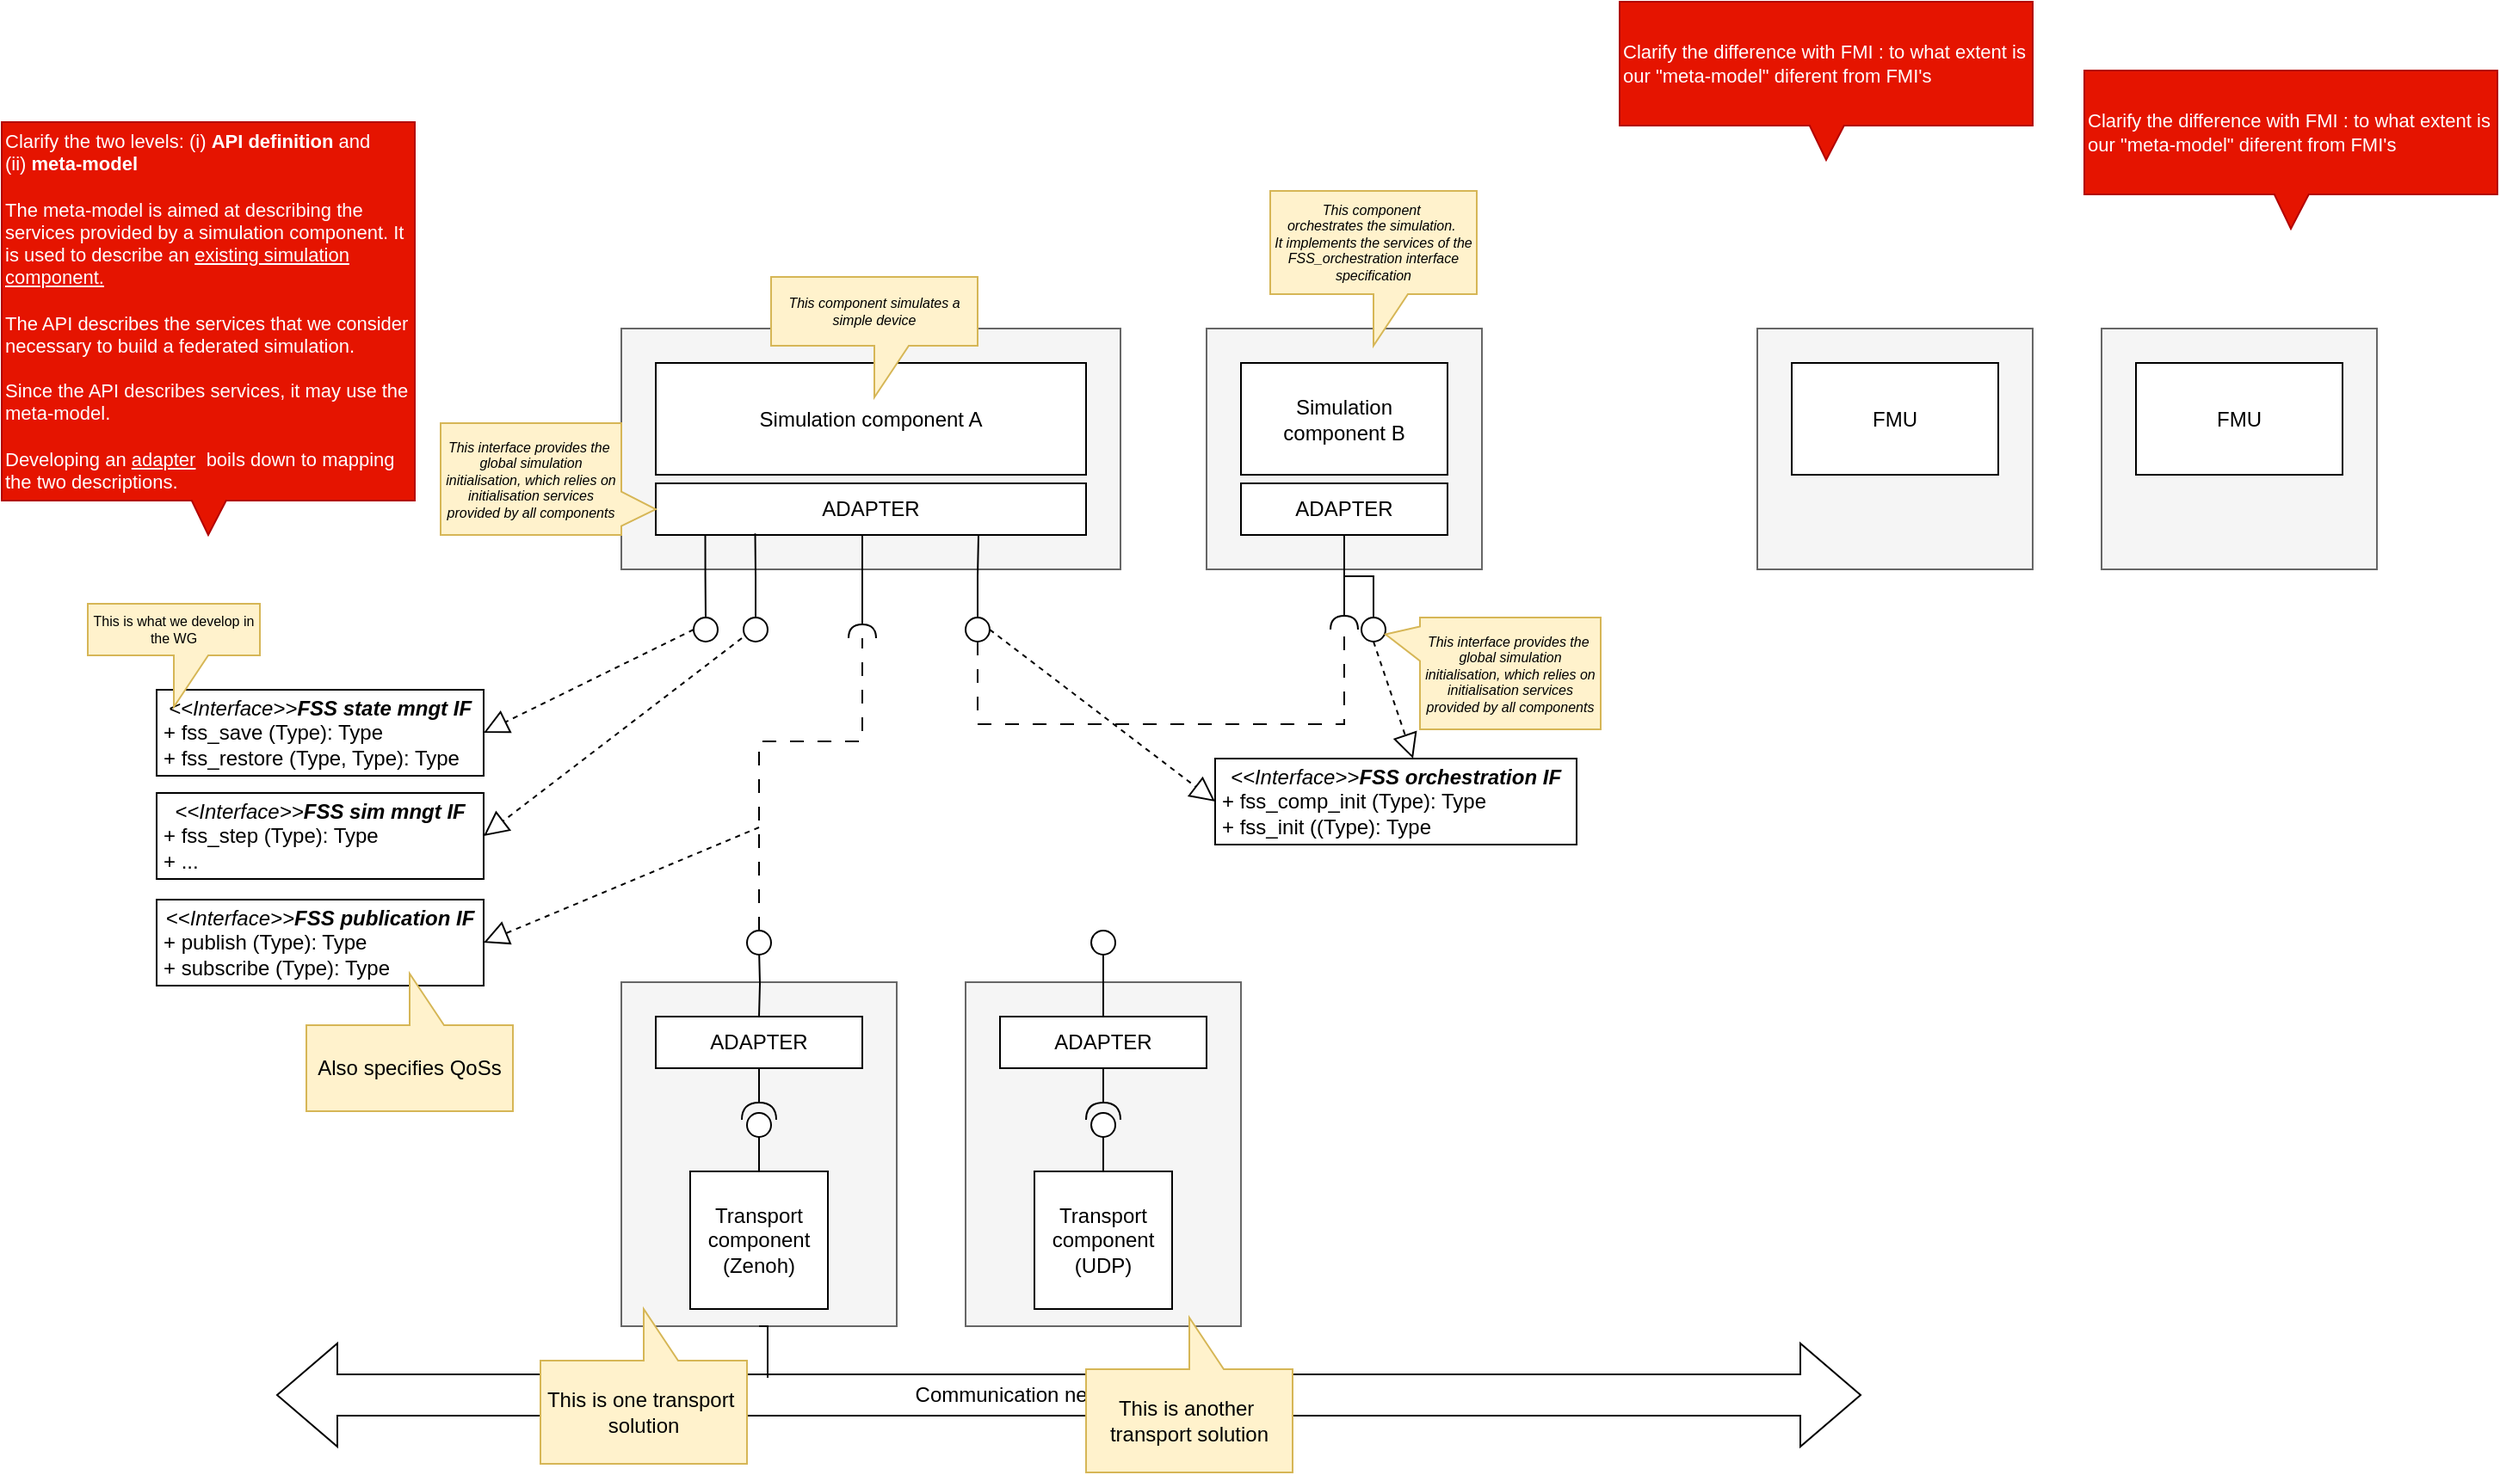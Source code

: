 <mxfile version="24.4.10" type="github">
  <diagram name="Page-1" id="a3lJTu-IXyHbUOSdx-mn">
    <mxGraphModel dx="983" dy="5266" grid="1" gridSize="10" guides="1" tooltips="1" connect="1" arrows="1" fold="1" page="1" pageScale="1" pageWidth="3300" pageHeight="4681" math="0" shadow="0">
      <root>
        <mxCell id="0" />
        <mxCell id="1" parent="0" />
        <mxCell id="bgHQJeM0eiA7G-xrBvEw-5" value="" style="rounded=0;whiteSpace=wrap;html=1;fillColor=#f5f5f5;fontColor=#333333;strokeColor=#666666;" vertex="1" parent="1">
          <mxGeometry x="1220" y="-60" width="160" height="140" as="geometry" />
        </mxCell>
        <mxCell id="bgHQJeM0eiA7G-xrBvEw-4" value="" style="rounded=0;whiteSpace=wrap;html=1;fillColor=#f5f5f5;fontColor=#333333;strokeColor=#666666;" vertex="1" parent="1">
          <mxGeometry x="1020" y="-60" width="160" height="140" as="geometry" />
        </mxCell>
        <mxCell id="cw1v78BgHGjvIyoxlNof-122" value="" style="shape=image;verticalLabelPosition=bottom;labelBackgroundColor=default;verticalAlign=top;aspect=fixed;imageAspect=0;image=https://static.vecteezy.com/system/resources/thumbnails/002/293/499/small/exclamation-mark-symbol-red-warning-dangerous-icon-on-white-background-free-vector.jpg;" parent="1" vertex="1">
          <mxGeometry x="220" y="-210" width="60" height="60" as="geometry" />
        </mxCell>
        <mxCell id="cw1v78BgHGjvIyoxlNof-67" value="" style="rounded=0;whiteSpace=wrap;html=1;fillColor=#f5f5f5;fontColor=#333333;strokeColor=#666666;" parent="1" vertex="1">
          <mxGeometry x="700" y="-60" width="160" height="140" as="geometry" />
        </mxCell>
        <mxCell id="cw1v78BgHGjvIyoxlNof-42" value="" style="rounded=0;whiteSpace=wrap;html=1;fillColor=#f5f5f5;fontColor=#333333;strokeColor=#666666;" parent="1" vertex="1">
          <mxGeometry x="360" y="-60" width="290" height="140" as="geometry" />
        </mxCell>
        <mxCell id="cw1v78BgHGjvIyoxlNof-12" value="Communication network transport" style="html=1;shadow=0;dashed=0;align=center;verticalAlign=middle;shape=mxgraph.arrows2.twoWayArrow;dy=0.6;dx=35;" parent="1" vertex="1">
          <mxGeometry x="160" y="530" width="920" height="60" as="geometry" />
        </mxCell>
        <mxCell id="cw1v78BgHGjvIyoxlNof-16" value="" style="endArrow=block;dashed=1;endFill=0;endSize=12;html=1;rounded=0;entryX=1;entryY=0.5;entryDx=0;entryDy=0;" parent="1" target="cw1v78BgHGjvIyoxlNof-92" edge="1">
          <mxGeometry width="160" relative="1" as="geometry">
            <mxPoint x="440" y="230" as="sourcePoint" />
            <mxPoint x="630" y="305" as="targetPoint" />
          </mxGeometry>
        </mxCell>
        <mxCell id="cw1v78BgHGjvIyoxlNof-17" value="" style="endArrow=block;dashed=1;endFill=0;endSize=12;html=1;rounded=0;entryX=1;entryY=0.5;entryDx=0;entryDy=0;exitX=0;exitY=0.5;exitDx=0;exitDy=0;" parent="1" source="cw1v78BgHGjvIyoxlNof-78" target="cw1v78BgHGjvIyoxlNof-43" edge="1">
          <mxGeometry width="160" relative="1" as="geometry">
            <mxPoint x="390" y="115" as="sourcePoint" />
            <mxPoint x="270" y="42.5" as="targetPoint" />
          </mxGeometry>
        </mxCell>
        <mxCell id="cw1v78BgHGjvIyoxlNof-79" style="edgeStyle=orthogonalEdgeStyle;rounded=0;orthogonalLoop=1;jettySize=auto;html=1;exitX=0.115;exitY=0.971;exitDx=0;exitDy=0;entryX=0.5;entryY=0;entryDx=0;entryDy=0;endArrow=none;endFill=0;exitPerimeter=0;" parent="1" source="cw1v78BgHGjvIyoxlNof-29" target="cw1v78BgHGjvIyoxlNof-78" edge="1">
          <mxGeometry relative="1" as="geometry" />
        </mxCell>
        <mxCell id="cw1v78BgHGjvIyoxlNof-29" value="ADAPTER" style="rounded=0;whiteSpace=wrap;html=1;" parent="1" vertex="1">
          <mxGeometry x="380" y="30" width="250" height="30" as="geometry" />
        </mxCell>
        <mxCell id="cw1v78BgHGjvIyoxlNof-37" value="" style="ellipse;whiteSpace=wrap;html=1;align=center;aspect=fixed;fillColor=none;strokeColor=none;resizable=0;perimeter=centerPerimeter;rotatable=0;allowArrows=0;points=[];outlineConnect=1;" parent="1" vertex="1">
          <mxGeometry x="590" y="30" width="10" height="10" as="geometry" />
        </mxCell>
        <mxCell id="cw1v78BgHGjvIyoxlNof-43" value="&lt;p style=&quot;margin:0px;margin-top:4px;text-align:center;&quot;&gt;&lt;i&gt;&amp;lt;&amp;lt;Interface&amp;gt;&amp;gt;&lt;b&gt;FSS state mngt IF&lt;/b&gt;&lt;/i&gt;&lt;br&gt;&lt;/p&gt;&lt;p style=&quot;margin:0px;margin-left:4px;&quot;&gt;&lt;/p&gt;&lt;p style=&quot;margin:0px;margin-left:4px;&quot;&gt;+ fss_save (Type): Type&lt;br&gt;+ fss_restore (Type, Type): Type&lt;/p&gt;" style="verticalAlign=top;align=left;overflow=fill;html=1;whiteSpace=wrap;" parent="1" vertex="1">
          <mxGeometry x="90" y="150" width="190" height="50" as="geometry" />
        </mxCell>
        <mxCell id="cw1v78BgHGjvIyoxlNof-45" value="" style="rounded=0;whiteSpace=wrap;html=1;fillColor=#f5f5f5;fontColor=#333333;strokeColor=#666666;" parent="1" vertex="1">
          <mxGeometry x="360" y="320" width="160" height="200" as="geometry" />
        </mxCell>
        <mxCell id="cw1v78BgHGjvIyoxlNof-46" value="&lt;div&gt;Transport&lt;/div&gt;&lt;div&gt;component&lt;/div&gt;&lt;div&gt;(Zenoh)&lt;/div&gt;" style="whiteSpace=wrap;html=1;aspect=fixed;" parent="1" vertex="1">
          <mxGeometry x="400" y="430" width="80" height="80" as="geometry" />
        </mxCell>
        <mxCell id="cw1v78BgHGjvIyoxlNof-62" style="edgeStyle=orthogonalEdgeStyle;rounded=0;orthogonalLoop=1;jettySize=auto;html=1;entryX=0.5;entryY=0;entryDx=0;entryDy=0;endArrow=none;endFill=0;" parent="1" target="cw1v78BgHGjvIyoxlNof-50" edge="1">
          <mxGeometry relative="1" as="geometry">
            <mxPoint x="440" y="300" as="sourcePoint" />
          </mxGeometry>
        </mxCell>
        <mxCell id="cw1v78BgHGjvIyoxlNof-50" value="ADAPTER" style="rounded=0;whiteSpace=wrap;html=1;" parent="1" vertex="1">
          <mxGeometry x="380" y="340" width="120" height="30" as="geometry" />
        </mxCell>
        <mxCell id="cw1v78BgHGjvIyoxlNof-53" value="" style="ellipse;whiteSpace=wrap;html=1;align=center;aspect=fixed;fillColor=none;strokeColor=none;resizable=0;perimeter=centerPerimeter;rotatable=0;allowArrows=0;points=[];outlineConnect=1;" parent="1" vertex="1">
          <mxGeometry x="590" y="470" width="10" height="10" as="geometry" />
        </mxCell>
        <mxCell id="cw1v78BgHGjvIyoxlNof-60" value="" style="group;rotation=270;" parent="1" vertex="1" connectable="0">
          <mxGeometry x="430" y="370" width="20" height="60" as="geometry" />
        </mxCell>
        <mxCell id="cw1v78BgHGjvIyoxlNof-57" value="" style="shape=providedRequiredInterface;html=1;verticalLabelPosition=bottom;sketch=0;rotation=-90;" parent="cw1v78BgHGjvIyoxlNof-60" vertex="1">
          <mxGeometry y="20" width="20" height="20" as="geometry" />
        </mxCell>
        <mxCell id="cw1v78BgHGjvIyoxlNof-58" style="edgeStyle=orthogonalEdgeStyle;rounded=0;orthogonalLoop=1;jettySize=auto;html=1;exitX=0.75;exitY=1;exitDx=0;exitDy=0;entryX=0;entryY=0.5;entryDx=0;entryDy=0;entryPerimeter=0;endArrow=none;endFill=0;" parent="cw1v78BgHGjvIyoxlNof-60" target="cw1v78BgHGjvIyoxlNof-57" edge="1">
          <mxGeometry relative="1" as="geometry">
            <mxPoint x="10" y="60" as="sourcePoint" />
          </mxGeometry>
        </mxCell>
        <mxCell id="cw1v78BgHGjvIyoxlNof-59" style="edgeStyle=orthogonalEdgeStyle;rounded=0;orthogonalLoop=1;jettySize=auto;html=1;exitX=0.75;exitY=0;exitDx=0;exitDy=0;entryX=1;entryY=0.5;entryDx=0;entryDy=0;entryPerimeter=0;endArrow=none;endFill=0;" parent="cw1v78BgHGjvIyoxlNof-60" target="cw1v78BgHGjvIyoxlNof-57" edge="1">
          <mxGeometry relative="1" as="geometry">
            <mxPoint x="10" as="sourcePoint" />
          </mxGeometry>
        </mxCell>
        <mxCell id="cw1v78BgHGjvIyoxlNof-63" value="&lt;p style=&quot;margin:0px;margin-top:4px;text-align:center;&quot;&gt;&lt;i&gt;&amp;lt;&amp;lt;Interface&amp;gt;&amp;gt;&lt;b&gt;FSS sim mngt IF&lt;/b&gt;&lt;/i&gt;&lt;br&gt;&lt;/p&gt;&lt;p style=&quot;margin:0px;margin-left:4px;&quot;&gt;&lt;/p&gt;&lt;p style=&quot;margin:0px;margin-left:4px;&quot;&gt;+ fss_step (Type): Type&lt;br&gt;&lt;/p&gt;&lt;p style=&quot;margin:0px;margin-left:4px;&quot;&gt;+ ...&lt;/p&gt;" style="verticalAlign=top;align=left;overflow=fill;html=1;whiteSpace=wrap;" parent="1" vertex="1">
          <mxGeometry x="90" y="210" width="190" height="50" as="geometry" />
        </mxCell>
        <mxCell id="cw1v78BgHGjvIyoxlNof-64" value="" style="endArrow=block;dashed=1;endFill=0;endSize=12;html=1;rounded=0;entryX=1;entryY=0.5;entryDx=0;entryDy=0;" parent="1" target="cw1v78BgHGjvIyoxlNof-63" edge="1">
          <mxGeometry width="160" relative="1" as="geometry">
            <mxPoint x="430" y="120" as="sourcePoint" />
            <mxPoint x="290" y="125" as="targetPoint" />
          </mxGeometry>
        </mxCell>
        <mxCell id="cw1v78BgHGjvIyoxlNof-66" value="This component&amp;nbsp;&lt;div style=&quot;font-size: 8px;&quot;&gt;orchestrates the simulation.&amp;nbsp;&lt;/div&gt;&lt;div style=&quot;font-size: 8px;&quot;&gt;It implements the services of the FSS_orchestration interface specification&lt;/div&gt;" style="shape=callout;whiteSpace=wrap;html=1;perimeter=calloutPerimeter;fillColor=#fff2cc;strokeColor=#d6b656;fontSize=8;fontStyle=2" parent="1" vertex="1">
          <mxGeometry x="737" y="-140" width="120" height="90" as="geometry" />
        </mxCell>
        <mxCell id="cw1v78BgHGjvIyoxlNof-69" value="ADAPTER" style="rounded=0;whiteSpace=wrap;html=1;" parent="1" vertex="1">
          <mxGeometry x="720" y="30" width="120" height="30" as="geometry" />
        </mxCell>
        <mxCell id="cw1v78BgHGjvIyoxlNof-70" value="" style="rounded=0;orthogonalLoop=1;jettySize=auto;html=1;endArrow=halfCircle;endFill=0;endSize=6;strokeWidth=1;sketch=0;fontSize=12;curved=1;exitX=0.5;exitY=1;exitDx=0;exitDy=0;" parent="1" source="cw1v78BgHGjvIyoxlNof-69" edge="1">
          <mxGeometry relative="1" as="geometry">
            <mxPoint x="955" y="30.476" as="sourcePoint" />
            <mxPoint x="780" y="115" as="targetPoint" />
          </mxGeometry>
        </mxCell>
        <mxCell id="cw1v78BgHGjvIyoxlNof-76" value="&lt;p style=&quot;margin:0px;margin-top:4px;text-align:center;&quot;&gt;&lt;i&gt;&amp;lt;&amp;lt;Interface&amp;gt;&amp;gt;&lt;b&gt;FSS orchestration IF&lt;/b&gt;&lt;/i&gt;&lt;br&gt;&lt;/p&gt;&lt;p style=&quot;margin:0px;margin-left:4px;&quot;&gt;&lt;/p&gt;&lt;p style=&quot;margin:0px;margin-left:4px;&quot;&gt;+ fss_comp_init (Type): Type&lt;br&gt;+ fss_init (&lt;span style=&quot;background-color: initial;&quot;&gt;(Type): Type&lt;/span&gt;&lt;/p&gt;" style="verticalAlign=top;align=left;overflow=fill;html=1;whiteSpace=wrap;" parent="1" vertex="1">
          <mxGeometry x="705" y="190" width="210" height="50" as="geometry" />
        </mxCell>
        <mxCell id="cw1v78BgHGjvIyoxlNof-78" value="" style="ellipse;whiteSpace=wrap;html=1;aspect=fixed;" parent="1" vertex="1">
          <mxGeometry x="402" y="108" width="14" height="14" as="geometry" />
        </mxCell>
        <mxCell id="cw1v78BgHGjvIyoxlNof-82" style="edgeStyle=orthogonalEdgeStyle;rounded=0;orthogonalLoop=1;jettySize=auto;html=1;dashed=1;dashPattern=8 8;endArrow=none;endFill=0;exitX=0.5;exitY=1;exitDx=0;exitDy=0;" parent="1" source="cw1v78BgHGjvIyoxlNof-83" edge="1">
          <mxGeometry relative="1" as="geometry">
            <mxPoint x="780.0" y="115.0" as="targetPoint" />
            <Array as="points">
              <mxPoint x="567" y="170" />
              <mxPoint x="780" y="170" />
            </Array>
          </mxGeometry>
        </mxCell>
        <mxCell id="cw1v78BgHGjvIyoxlNof-80" value="" style="ellipse;whiteSpace=wrap;html=1;aspect=fixed;" parent="1" vertex="1">
          <mxGeometry x="431" y="108" width="14" height="14" as="geometry" />
        </mxCell>
        <mxCell id="cw1v78BgHGjvIyoxlNof-81" style="edgeStyle=orthogonalEdgeStyle;rounded=0;orthogonalLoop=1;jettySize=auto;html=1;entryX=0.231;entryY=0.971;entryDx=0;entryDy=0;endArrow=none;endFill=0;entryPerimeter=0;" parent="1" source="cw1v78BgHGjvIyoxlNof-80" target="cw1v78BgHGjvIyoxlNof-29" edge="1">
          <mxGeometry relative="1" as="geometry" />
        </mxCell>
        <mxCell id="cw1v78BgHGjvIyoxlNof-83" value="" style="ellipse;whiteSpace=wrap;html=1;aspect=fixed;" parent="1" vertex="1">
          <mxGeometry x="560" y="108" width="14" height="14" as="geometry" />
        </mxCell>
        <mxCell id="cw1v78BgHGjvIyoxlNof-84" style="edgeStyle=orthogonalEdgeStyle;rounded=0;orthogonalLoop=1;jettySize=auto;html=1;entryX=0.75;entryY=1;entryDx=0;entryDy=0;endArrow=none;endFill=0;" parent="1" source="cw1v78BgHGjvIyoxlNof-83" target="cw1v78BgHGjvIyoxlNof-29" edge="1">
          <mxGeometry relative="1" as="geometry">
            <mxPoint x="470" y="60" as="targetPoint" />
          </mxGeometry>
        </mxCell>
        <mxCell id="cw1v78BgHGjvIyoxlNof-85" value="" style="endArrow=block;dashed=1;endFill=0;endSize=12;html=1;rounded=0;entryX=0;entryY=0.5;entryDx=0;entryDy=0;exitX=1;exitY=0.5;exitDx=0;exitDy=0;" parent="1" source="cw1v78BgHGjvIyoxlNof-83" target="cw1v78BgHGjvIyoxlNof-76" edge="1">
          <mxGeometry width="160" relative="1" as="geometry">
            <mxPoint x="537" y="130" as="sourcePoint" />
            <mxPoint x="387" y="185" as="targetPoint" />
          </mxGeometry>
        </mxCell>
        <mxCell id="cw1v78BgHGjvIyoxlNof-91" value="" style="ellipse;whiteSpace=wrap;html=1;aspect=fixed;" parent="1" vertex="1">
          <mxGeometry x="433" y="290" width="14" height="14" as="geometry" />
        </mxCell>
        <mxCell id="cw1v78BgHGjvIyoxlNof-92" value="&lt;p style=&quot;margin:0px;margin-top:4px;text-align:center;&quot;&gt;&lt;i&gt;&amp;lt;&amp;lt;Interface&amp;gt;&amp;gt;&lt;b&gt;FSS publication IF&lt;/b&gt;&lt;/i&gt;&lt;br&gt;&lt;/p&gt;&lt;p style=&quot;margin:0px;margin-left:4px;&quot;&gt;&lt;/p&gt;&lt;p style=&quot;margin:0px;margin-left:4px;&quot;&gt;+ publish (Type): Type&lt;br&gt;&lt;/p&gt;&lt;p style=&quot;margin:0px;margin-left:4px;&quot;&gt;+ subscribe&amp;nbsp;&lt;span style=&quot;background-color: initial;&quot;&gt;(Type): Type&lt;/span&gt;&lt;/p&gt;" style="verticalAlign=top;align=left;overflow=fill;html=1;whiteSpace=wrap;" parent="1" vertex="1">
          <mxGeometry x="90" y="272" width="190" height="50" as="geometry" />
        </mxCell>
        <mxCell id="cw1v78BgHGjvIyoxlNof-94" value="Simulation component A" style="rounded=0;whiteSpace=wrap;html=1;" parent="1" vertex="1">
          <mxGeometry x="380" y="-40" width="250" height="65" as="geometry" />
        </mxCell>
        <mxCell id="cw1v78BgHGjvIyoxlNof-96" value="Simulation component B" style="rounded=0;whiteSpace=wrap;html=1;" parent="1" vertex="1">
          <mxGeometry x="720" y="-40" width="120" height="65" as="geometry" />
        </mxCell>
        <mxCell id="cw1v78BgHGjvIyoxlNof-97" value="" style="rounded=0;orthogonalLoop=1;jettySize=auto;html=1;endArrow=halfCircle;endFill=0;endSize=6;strokeWidth=1;sketch=0;fontSize=12;curved=1;" parent="1" edge="1">
          <mxGeometry relative="1" as="geometry">
            <mxPoint x="500" y="60" as="sourcePoint" />
            <mxPoint x="500" y="120" as="targetPoint" />
          </mxGeometry>
        </mxCell>
        <mxCell id="cw1v78BgHGjvIyoxlNof-98" style="edgeStyle=orthogonalEdgeStyle;rounded=0;orthogonalLoop=1;jettySize=auto;html=1;dashed=1;dashPattern=8 8;endArrow=none;endFill=0;exitX=0.5;exitY=0;exitDx=0;exitDy=0;" parent="1" source="cw1v78BgHGjvIyoxlNof-91" edge="1">
          <mxGeometry relative="1" as="geometry">
            <mxPoint x="500" y="120" as="targetPoint" />
            <mxPoint x="577" y="132" as="sourcePoint" />
            <Array as="points">
              <mxPoint x="440" y="180" />
              <mxPoint x="500" y="180" />
            </Array>
          </mxGeometry>
        </mxCell>
        <mxCell id="cw1v78BgHGjvIyoxlNof-99" value="Also specifies QoSs" style="shape=callout;whiteSpace=wrap;html=1;perimeter=calloutPerimeter;fillColor=#fff2cc;strokeColor=#d6b656;flipV=1;" parent="1" vertex="1">
          <mxGeometry x="177" y="315" width="120" height="80" as="geometry" />
        </mxCell>
        <mxCell id="cw1v78BgHGjvIyoxlNof-101" style="edgeStyle=orthogonalEdgeStyle;rounded=0;orthogonalLoop=1;jettySize=auto;html=1;exitX=0.5;exitY=1;exitDx=0;exitDy=0;endArrow=none;endFill=0;" parent="1" source="cw1v78BgHGjvIyoxlNof-45" edge="1">
          <mxGeometry relative="1" as="geometry">
            <mxPoint x="445" y="550" as="targetPoint" />
          </mxGeometry>
        </mxCell>
        <mxCell id="cw1v78BgHGjvIyoxlNof-103" value="" style="rounded=0;whiteSpace=wrap;html=1;fillColor=#f5f5f5;fontColor=#333333;strokeColor=#666666;" parent="1" vertex="1">
          <mxGeometry x="560" y="320" width="160" height="200" as="geometry" />
        </mxCell>
        <mxCell id="cw1v78BgHGjvIyoxlNof-104" value="&lt;div&gt;Transport&lt;/div&gt;&lt;div&gt;component&lt;/div&gt;&lt;div&gt;(UDP)&lt;/div&gt;" style="whiteSpace=wrap;html=1;aspect=fixed;" parent="1" vertex="1">
          <mxGeometry x="600" y="430" width="80" height="80" as="geometry" />
        </mxCell>
        <mxCell id="cw1v78BgHGjvIyoxlNof-115" style="edgeStyle=orthogonalEdgeStyle;rounded=0;orthogonalLoop=1;jettySize=auto;html=1;exitX=0.5;exitY=0;exitDx=0;exitDy=0;endArrow=none;endFill=0;" parent="1" source="cw1v78BgHGjvIyoxlNof-105" target="cw1v78BgHGjvIyoxlNof-114" edge="1">
          <mxGeometry relative="1" as="geometry" />
        </mxCell>
        <mxCell id="cw1v78BgHGjvIyoxlNof-105" value="ADAPTER" style="rounded=0;whiteSpace=wrap;html=1;" parent="1" vertex="1">
          <mxGeometry x="580" y="340" width="120" height="30" as="geometry" />
        </mxCell>
        <mxCell id="cw1v78BgHGjvIyoxlNof-106" value="" style="group;rotation=270;" parent="1" vertex="1" connectable="0">
          <mxGeometry x="630" y="370" width="20" height="60" as="geometry" />
        </mxCell>
        <mxCell id="cw1v78BgHGjvIyoxlNof-107" value="" style="shape=providedRequiredInterface;html=1;verticalLabelPosition=bottom;sketch=0;rotation=-90;" parent="cw1v78BgHGjvIyoxlNof-106" vertex="1">
          <mxGeometry y="20" width="20" height="20" as="geometry" />
        </mxCell>
        <mxCell id="cw1v78BgHGjvIyoxlNof-108" style="edgeStyle=orthogonalEdgeStyle;rounded=0;orthogonalLoop=1;jettySize=auto;html=1;exitX=0.75;exitY=1;exitDx=0;exitDy=0;entryX=0;entryY=0.5;entryDx=0;entryDy=0;entryPerimeter=0;endArrow=none;endFill=0;" parent="cw1v78BgHGjvIyoxlNof-106" target="cw1v78BgHGjvIyoxlNof-107" edge="1">
          <mxGeometry relative="1" as="geometry">
            <mxPoint x="10" y="60" as="sourcePoint" />
          </mxGeometry>
        </mxCell>
        <mxCell id="cw1v78BgHGjvIyoxlNof-109" style="edgeStyle=orthogonalEdgeStyle;rounded=0;orthogonalLoop=1;jettySize=auto;html=1;exitX=0.75;exitY=0;exitDx=0;exitDy=0;entryX=1;entryY=0.5;entryDx=0;entryDy=0;entryPerimeter=0;endArrow=none;endFill=0;" parent="cw1v78BgHGjvIyoxlNof-106" target="cw1v78BgHGjvIyoxlNof-107" edge="1">
          <mxGeometry relative="1" as="geometry">
            <mxPoint x="10" as="sourcePoint" />
          </mxGeometry>
        </mxCell>
        <mxCell id="cw1v78BgHGjvIyoxlNof-110" value="This is one transport&amp;nbsp;&lt;br&gt;solution" style="shape=callout;whiteSpace=wrap;html=1;perimeter=calloutPerimeter;fillColor=#fff2cc;strokeColor=#d6b656;flipV=1;" parent="1" vertex="1">
          <mxGeometry x="313" y="510" width="120" height="90" as="geometry" />
        </mxCell>
        <mxCell id="cw1v78BgHGjvIyoxlNof-111" value="This is another&amp;nbsp;&lt;br&gt;transport solution" style="shape=callout;whiteSpace=wrap;html=1;perimeter=calloutPerimeter;fillColor=#fff2cc;strokeColor=#d6b656;flipV=1;" parent="1" vertex="1">
          <mxGeometry x="630" y="515" width="120" height="90" as="geometry" />
        </mxCell>
        <mxCell id="cw1v78BgHGjvIyoxlNof-114" value="" style="ellipse;whiteSpace=wrap;html=1;aspect=fixed;" parent="1" vertex="1">
          <mxGeometry x="633" y="290" width="14" height="14" as="geometry" />
        </mxCell>
        <mxCell id="cw1v78BgHGjvIyoxlNof-117" style="edgeStyle=orthogonalEdgeStyle;rounded=0;orthogonalLoop=1;jettySize=auto;html=1;entryX=0.5;entryY=1;entryDx=0;entryDy=0;endArrow=none;endFill=0;" parent="1" source="cw1v78BgHGjvIyoxlNof-116" target="cw1v78BgHGjvIyoxlNof-69" edge="1">
          <mxGeometry relative="1" as="geometry" />
        </mxCell>
        <mxCell id="cw1v78BgHGjvIyoxlNof-116" value="" style="ellipse;whiteSpace=wrap;html=1;aspect=fixed;" parent="1" vertex="1">
          <mxGeometry x="790" y="108" width="14" height="14" as="geometry" />
        </mxCell>
        <mxCell id="cw1v78BgHGjvIyoxlNof-118" value="" style="endArrow=block;dashed=1;endFill=0;endSize=12;html=1;rounded=0;exitX=0.5;exitY=1;exitDx=0;exitDy=0;" parent="1" source="cw1v78BgHGjvIyoxlNof-116" edge="1">
          <mxGeometry width="160" relative="1" as="geometry">
            <mxPoint x="790" y="130" as="sourcePoint" />
            <mxPoint x="820" y="190" as="targetPoint" />
          </mxGeometry>
        </mxCell>
        <mxCell id="cw1v78BgHGjvIyoxlNof-119" value="This interface provides the&amp;nbsp; global simulation initialisation, which relies on initialisation services provided by all components" style="shape=callout;whiteSpace=wrap;html=1;perimeter=calloutPerimeter;fillColor=#fff2cc;strokeColor=#d6b656;fontSize=8;fontStyle=2;size=20;position=0.08;position2=0.15;direction=south;" parent="1" vertex="1">
          <mxGeometry x="804" y="108" width="125" height="65" as="geometry" />
        </mxCell>
        <mxCell id="cw1v78BgHGjvIyoxlNof-65" value="This component simulates a simple device" style="shape=callout;whiteSpace=wrap;html=1;perimeter=calloutPerimeter;fillColor=#fff2cc;strokeColor=#d6b656;fontSize=8;fontStyle=2" parent="1" vertex="1">
          <mxGeometry x="447" y="-90" width="120" height="70" as="geometry" />
        </mxCell>
        <mxCell id="cw1v78BgHGjvIyoxlNof-120" value="This interface provides the&amp;nbsp; global simulation initialisation, which relies on initialisation services provided by all components" style="shape=callout;whiteSpace=wrap;html=1;perimeter=calloutPerimeter;fillColor=#fff2cc;strokeColor=#d6b656;fontSize=8;fontStyle=2;size=20;position=0.08;position2=0.23;direction=north;" parent="1" vertex="1">
          <mxGeometry x="255" y="-5" width="125" height="65" as="geometry" />
        </mxCell>
        <mxCell id="cw1v78BgHGjvIyoxlNof-41" value="This is what we develop in the WG" style="shape=callout;whiteSpace=wrap;html=1;perimeter=calloutPerimeter;fillColor=#fff2cc;strokeColor=#d6b656;fontSize=8;" parent="1" vertex="1">
          <mxGeometry x="50" y="100" width="100" height="60" as="geometry" />
        </mxCell>
        <mxCell id="cw1v78BgHGjvIyoxlNof-121" value="Clarify the two levels: (i)&amp;nbsp;&lt;b&gt;API definition &lt;/b&gt;and (ii)&amp;nbsp;&lt;b&gt;meta-model&lt;/b&gt;&lt;div style=&quot;font-size: 11px;&quot;&gt;&lt;br style=&quot;font-size: 11px;&quot;&gt;&lt;/div&gt;&lt;div style=&quot;font-size: 11px;&quot;&gt;The meta-model is aimed at describing the services provided by a simulation component. It is used to describe an &lt;u&gt;existing simulation component.&lt;/u&gt;&lt;/div&gt;&lt;div style=&quot;font-size: 11px;&quot;&gt;&lt;u&gt;&lt;br&gt;&lt;/u&gt;&lt;/div&gt;&lt;div style=&quot;font-size: 11px;&quot;&gt;The API describes the services that we consider necessary to build a federated simulation.&amp;nbsp;&lt;/div&gt;&lt;div style=&quot;font-size: 11px;&quot;&gt;&lt;br&gt;&lt;/div&gt;&lt;div style=&quot;font-size: 11px;&quot;&gt;Since the API describes services, it may use the meta-model.&amp;nbsp;&lt;/div&gt;&lt;div style=&quot;font-size: 11px;&quot;&gt;&lt;br&gt;&lt;/div&gt;&lt;div style=&quot;font-size: 11px;&quot;&gt;Developing an &lt;u&gt;adapter&lt;/u&gt;&amp;nbsp; boils down to mapping the two descriptions.&amp;nbsp;&lt;/div&gt;" style="shape=callout;whiteSpace=wrap;html=1;perimeter=calloutPerimeter;fillColor=#e51400;strokeColor=#B20000;size=20;position=0.46;position2=0.5;fontSize=11;fontColor=#ffffff;align=left;" parent="1" vertex="1">
          <mxGeometry y="-180" width="240" height="240" as="geometry" />
        </mxCell>
        <mxCell id="bgHQJeM0eiA7G-xrBvEw-1" value="Clarify the difference with FMI : to what extent is our &quot;meta-model&quot; diferent from FMI&#39;s" style="shape=callout;whiteSpace=wrap;html=1;perimeter=calloutPerimeter;fillColor=#e51400;strokeColor=#B20000;size=20;position=0.46;position2=0.5;fontSize=11;fontColor=#ffffff;align=left;" vertex="1" parent="1">
          <mxGeometry x="940" y="-250" width="240" height="92" as="geometry" />
        </mxCell>
        <mxCell id="bgHQJeM0eiA7G-xrBvEw-2" value="FMU" style="rounded=0;whiteSpace=wrap;html=1;" vertex="1" parent="1">
          <mxGeometry x="1040" y="-40" width="120" height="65" as="geometry" />
        </mxCell>
        <mxCell id="bgHQJeM0eiA7G-xrBvEw-3" value="FMU" style="rounded=0;whiteSpace=wrap;html=1;" vertex="1" parent="1">
          <mxGeometry x="1240" y="-40" width="120" height="65" as="geometry" />
        </mxCell>
        <mxCell id="bgHQJeM0eiA7G-xrBvEw-6" value="Clarify the difference with FMI : to what extent is our &quot;meta-model&quot; diferent from FMI&#39;s" style="shape=callout;whiteSpace=wrap;html=1;perimeter=calloutPerimeter;fillColor=#e51400;strokeColor=#B20000;size=20;position=0.46;position2=0.5;fontSize=11;fontColor=#ffffff;align=left;" vertex="1" parent="1">
          <mxGeometry x="1210" y="-210" width="240" height="92" as="geometry" />
        </mxCell>
      </root>
    </mxGraphModel>
  </diagram>
</mxfile>
